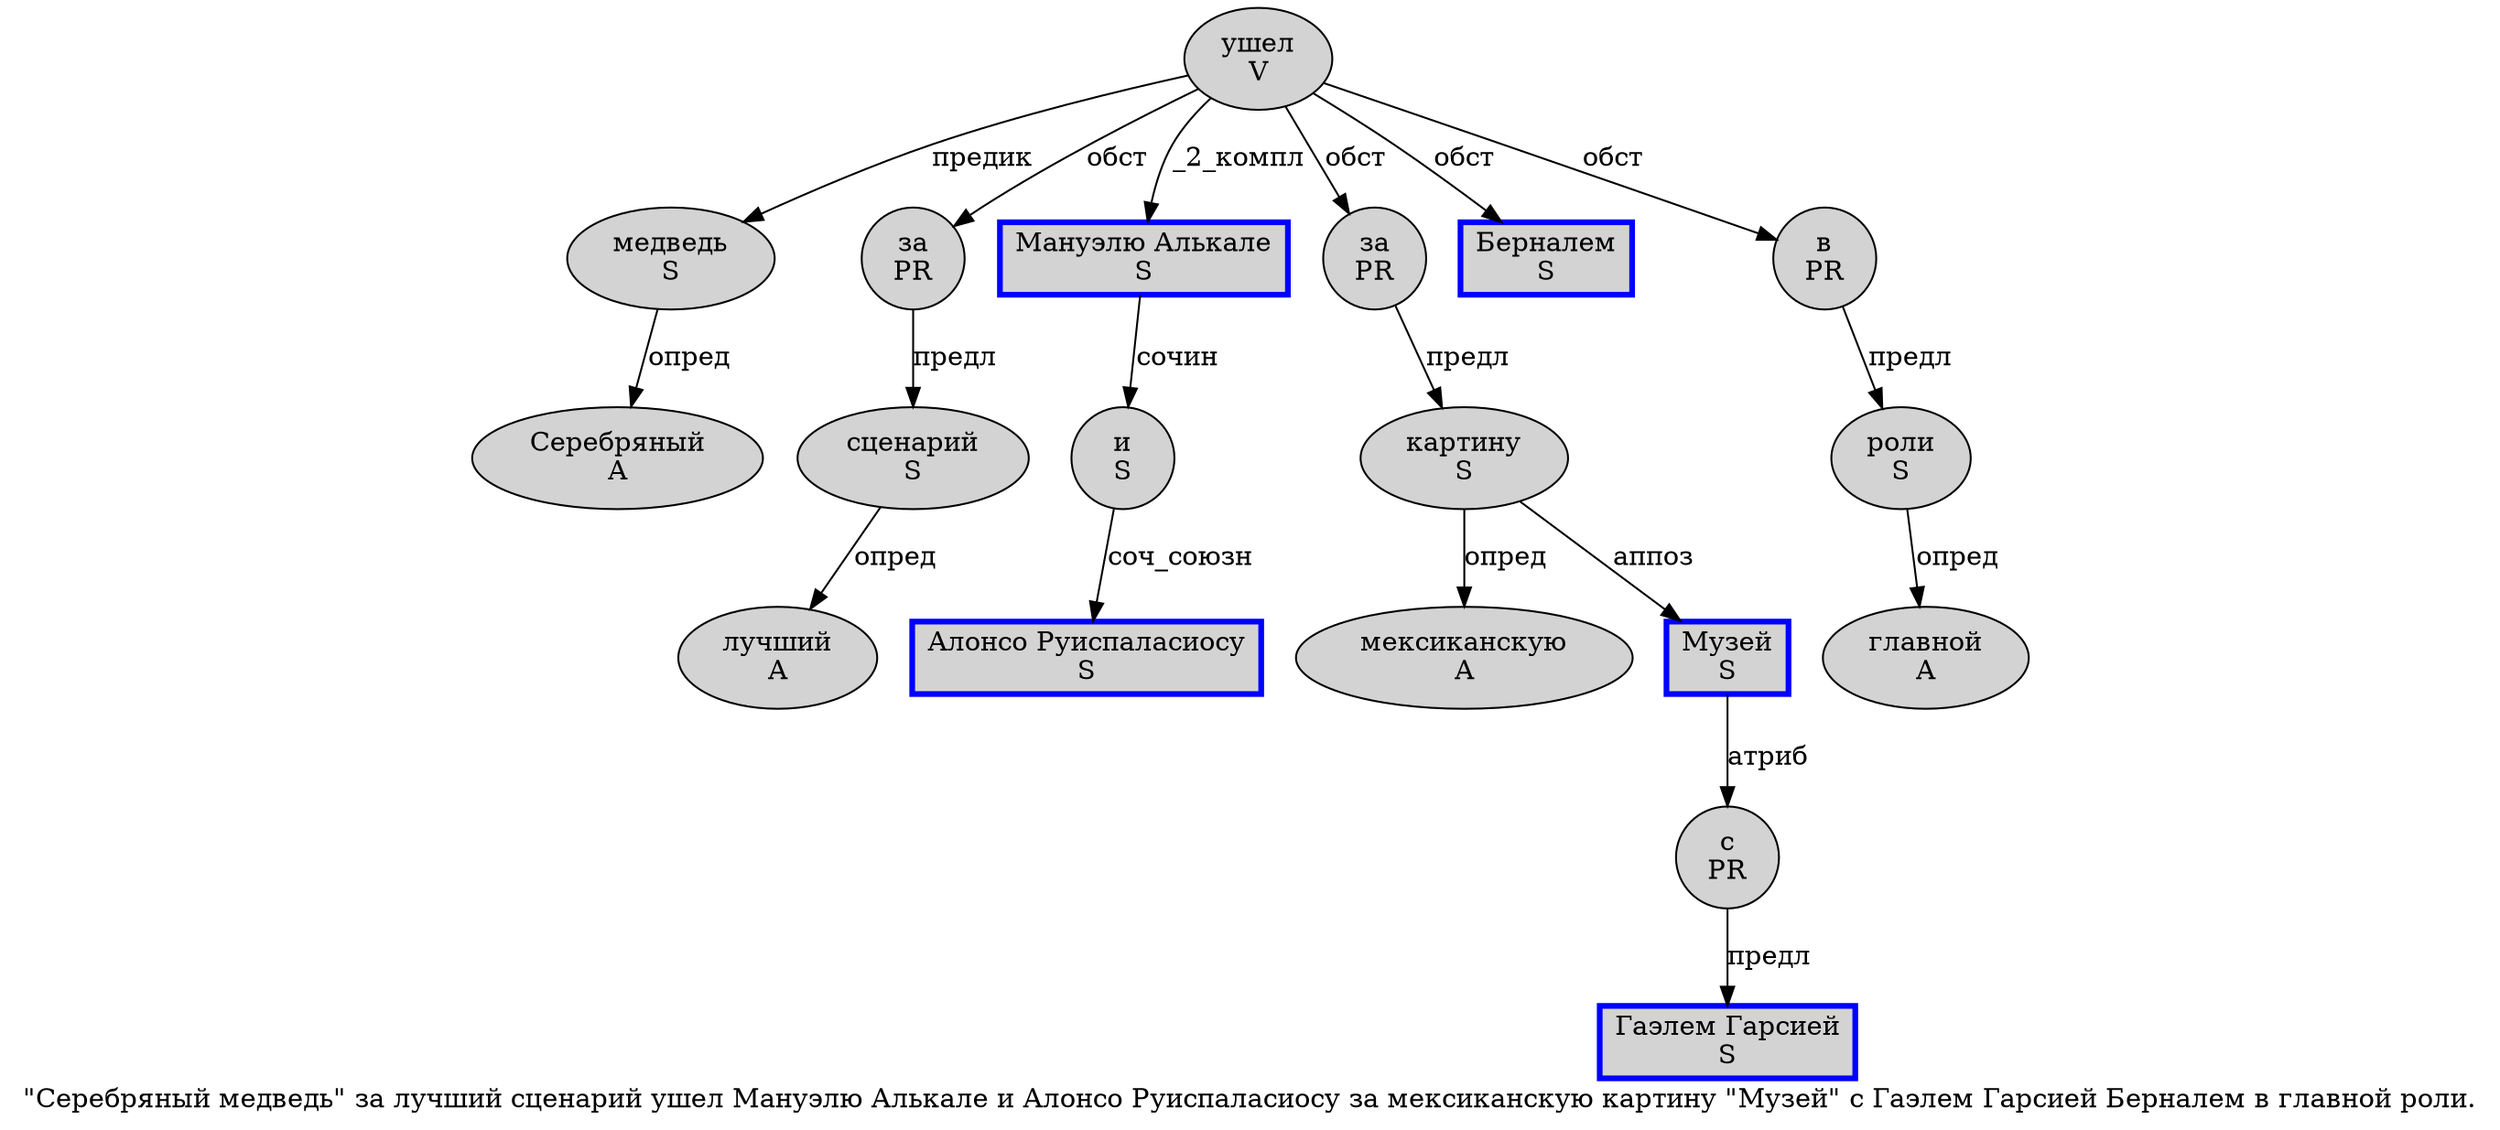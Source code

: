 digraph SENTENCE_1496 {
	graph [label="\"Серебряный медведь\" за лучший сценарий ушел Мануэлю Алькале и Алонсо Руиспаласиосу за мексиканскую картину \"Музей\" с Гаэлем Гарсией Берналем в главной роли."]
	node [style=filled]
		1 [label="Серебряный
A" color="" fillcolor=lightgray penwidth=1 shape=ellipse]
		2 [label="медведь
S" color="" fillcolor=lightgray penwidth=1 shape=ellipse]
		4 [label="за
PR" color="" fillcolor=lightgray penwidth=1 shape=ellipse]
		5 [label="лучший
A" color="" fillcolor=lightgray penwidth=1 shape=ellipse]
		6 [label="сценарий
S" color="" fillcolor=lightgray penwidth=1 shape=ellipse]
		7 [label="ушел
V" color="" fillcolor=lightgray penwidth=1 shape=ellipse]
		8 [label="Мануэлю Алькале
S" color=blue fillcolor=lightgray penwidth=3 shape=box]
		9 [label="и
S" color="" fillcolor=lightgray penwidth=1 shape=ellipse]
		10 [label="Алонсо Руиспаласиосу
S" color=blue fillcolor=lightgray penwidth=3 shape=box]
		11 [label="за
PR" color="" fillcolor=lightgray penwidth=1 shape=ellipse]
		12 [label="мексиканскую
A" color="" fillcolor=lightgray penwidth=1 shape=ellipse]
		13 [label="картину
S" color="" fillcolor=lightgray penwidth=1 shape=ellipse]
		15 [label="Музей
S" color=blue fillcolor=lightgray penwidth=3 shape=box]
		17 [label="с
PR" color="" fillcolor=lightgray penwidth=1 shape=ellipse]
		18 [label="Гаэлем Гарсией
S" color=blue fillcolor=lightgray penwidth=3 shape=box]
		19 [label="Берналем
S" color=blue fillcolor=lightgray penwidth=3 shape=box]
		20 [label="в
PR" color="" fillcolor=lightgray penwidth=1 shape=ellipse]
		21 [label="главной
A" color="" fillcolor=lightgray penwidth=1 shape=ellipse]
		22 [label="роли
S" color="" fillcolor=lightgray penwidth=1 shape=ellipse]
			6 -> 5 [label="опред"]
			20 -> 22 [label="предл"]
			7 -> 2 [label="предик"]
			7 -> 4 [label="обст"]
			7 -> 8 [label="_2_компл"]
			7 -> 11 [label="обст"]
			7 -> 19 [label="обст"]
			7 -> 20 [label="обст"]
			9 -> 10 [label="соч_союзн"]
			13 -> 12 [label="опред"]
			13 -> 15 [label="аппоз"]
			15 -> 17 [label="атриб"]
			2 -> 1 [label="опред"]
			17 -> 18 [label="предл"]
			22 -> 21 [label="опред"]
			11 -> 13 [label="предл"]
			8 -> 9 [label="сочин"]
			4 -> 6 [label="предл"]
}